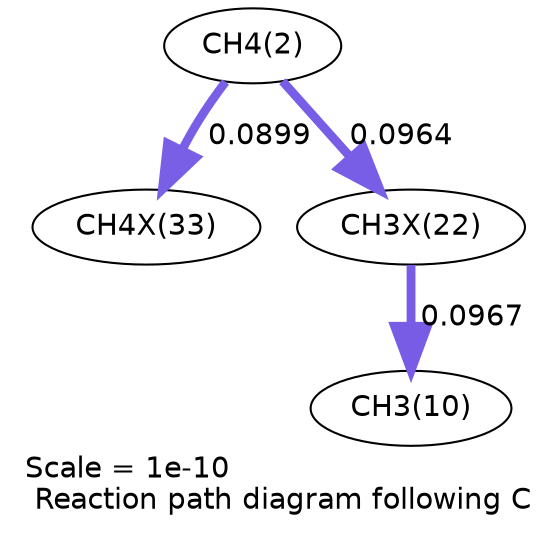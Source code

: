 digraph reaction_paths {
center=1;
s4 -> s42[fontname="Helvetica", penwidth=4.18, arrowsize=2.09, color="0.7, 0.59, 0.9"
, label=" 0.0899"];
s4 -> s38[fontname="Helvetica", penwidth=4.23, arrowsize=2.12, color="0.7, 0.596, 0.9"
, label=" 0.0964"];
s38 -> s12[fontname="Helvetica", penwidth=4.24, arrowsize=2.12, color="0.7, 0.597, 0.9"
, label=" 0.0967"];
s4 [ fontname="Helvetica", label="CH4(2)"];
s12 [ fontname="Helvetica", label="CH3(10)"];
s38 [ fontname="Helvetica", label="CH3X(22)"];
s42 [ fontname="Helvetica", label="CH4X(33)"];
 label = "Scale = 1e-10\l Reaction path diagram following C";
 fontname = "Helvetica";
}
